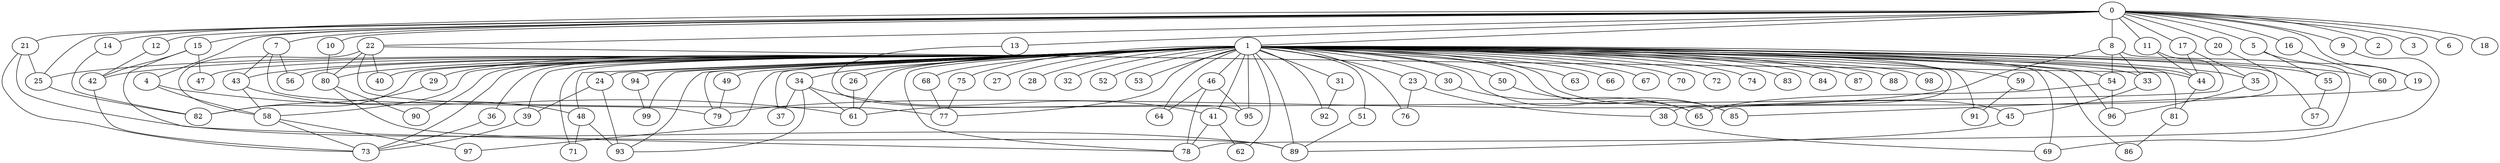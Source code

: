 
graph graphname {
    0 -- 1
0 -- 2
0 -- 3
0 -- 4
0 -- 5
0 -- 6
0 -- 7
0 -- 8
0 -- 9
0 -- 10
0 -- 11
0 -- 12
0 -- 13
0 -- 14
0 -- 15
0 -- 16
0 -- 17
0 -- 18
0 -- 19
0 -- 20
0 -- 21
0 -- 22
0 -- 25
1 -- 23
1 -- 24
1 -- 25
1 -- 26
1 -- 27
1 -- 28
1 -- 29
1 -- 30
1 -- 31
1 -- 32
1 -- 33
1 -- 34
1 -- 35
1 -- 36
1 -- 37
1 -- 38
1 -- 39
1 -- 40
1 -- 41
1 -- 42
1 -- 43
1 -- 44
1 -- 45
1 -- 46
1 -- 47
1 -- 48
1 -- 49
1 -- 50
1 -- 51
1 -- 52
1 -- 53
1 -- 54
1 -- 55
1 -- 56
1 -- 57
1 -- 58
1 -- 59
1 -- 60
1 -- 61
1 -- 62
1 -- 63
1 -- 64
1 -- 65
1 -- 66
1 -- 67
1 -- 68
1 -- 69
1 -- 70
1 -- 71
1 -- 72
1 -- 73
1 -- 74
1 -- 75
1 -- 76
1 -- 77
1 -- 78
1 -- 79
1 -- 80
1 -- 81
1 -- 82
1 -- 83
1 -- 84
1 -- 85
1 -- 86
1 -- 87
1 -- 88
1 -- 89
1 -- 90
1 -- 91
1 -- 92
1 -- 93
1 -- 94
1 -- 95
1 -- 96
1 -- 97
1 -- 98
1 -- 99
4 -- 61
4 -- 58
5 -- 19
5 -- 55
7 -- 56
7 -- 79
7 -- 43
8 -- 54
8 -- 33
8 -- 78
8 -- 79
9 -- 69
10 -- 80
11 -- 61
11 -- 44
12 -- 42
13 -- 95
14 -- 82
15 -- 78
15 -- 42
15 -- 47
16 -- 60
17 -- 44
17 -- 35
19 -- 85
20 -- 65
21 -- 89
21 -- 25
21 -- 73
22 -- 44
22 -- 40
22 -- 58
22 -- 77
22 -- 80
23 -- 76
23 -- 38
24 -- 93
24 -- 39
25 -- 82
26 -- 61
29 -- 82
30 -- 65
31 -- 92
33 -- 45
34 -- 61
34 -- 41
34 -- 93
34 -- 37
35 -- 96
36 -- 73
38 -- 69
39 -- 73
41 -- 78
41 -- 62
42 -- 73
43 -- 48
43 -- 58
44 -- 81
45 -- 89
46 -- 78
46 -- 95
46 -- 64
48 -- 93
48 -- 71
49 -- 79
50 -- 85
51 -- 89
54 -- 96
54 -- 65
55 -- 57
58 -- 73
58 -- 97
59 -- 91
68 -- 77
75 -- 77
80 -- 89
80 -- 90
81 -- 86
94 -- 99

}
